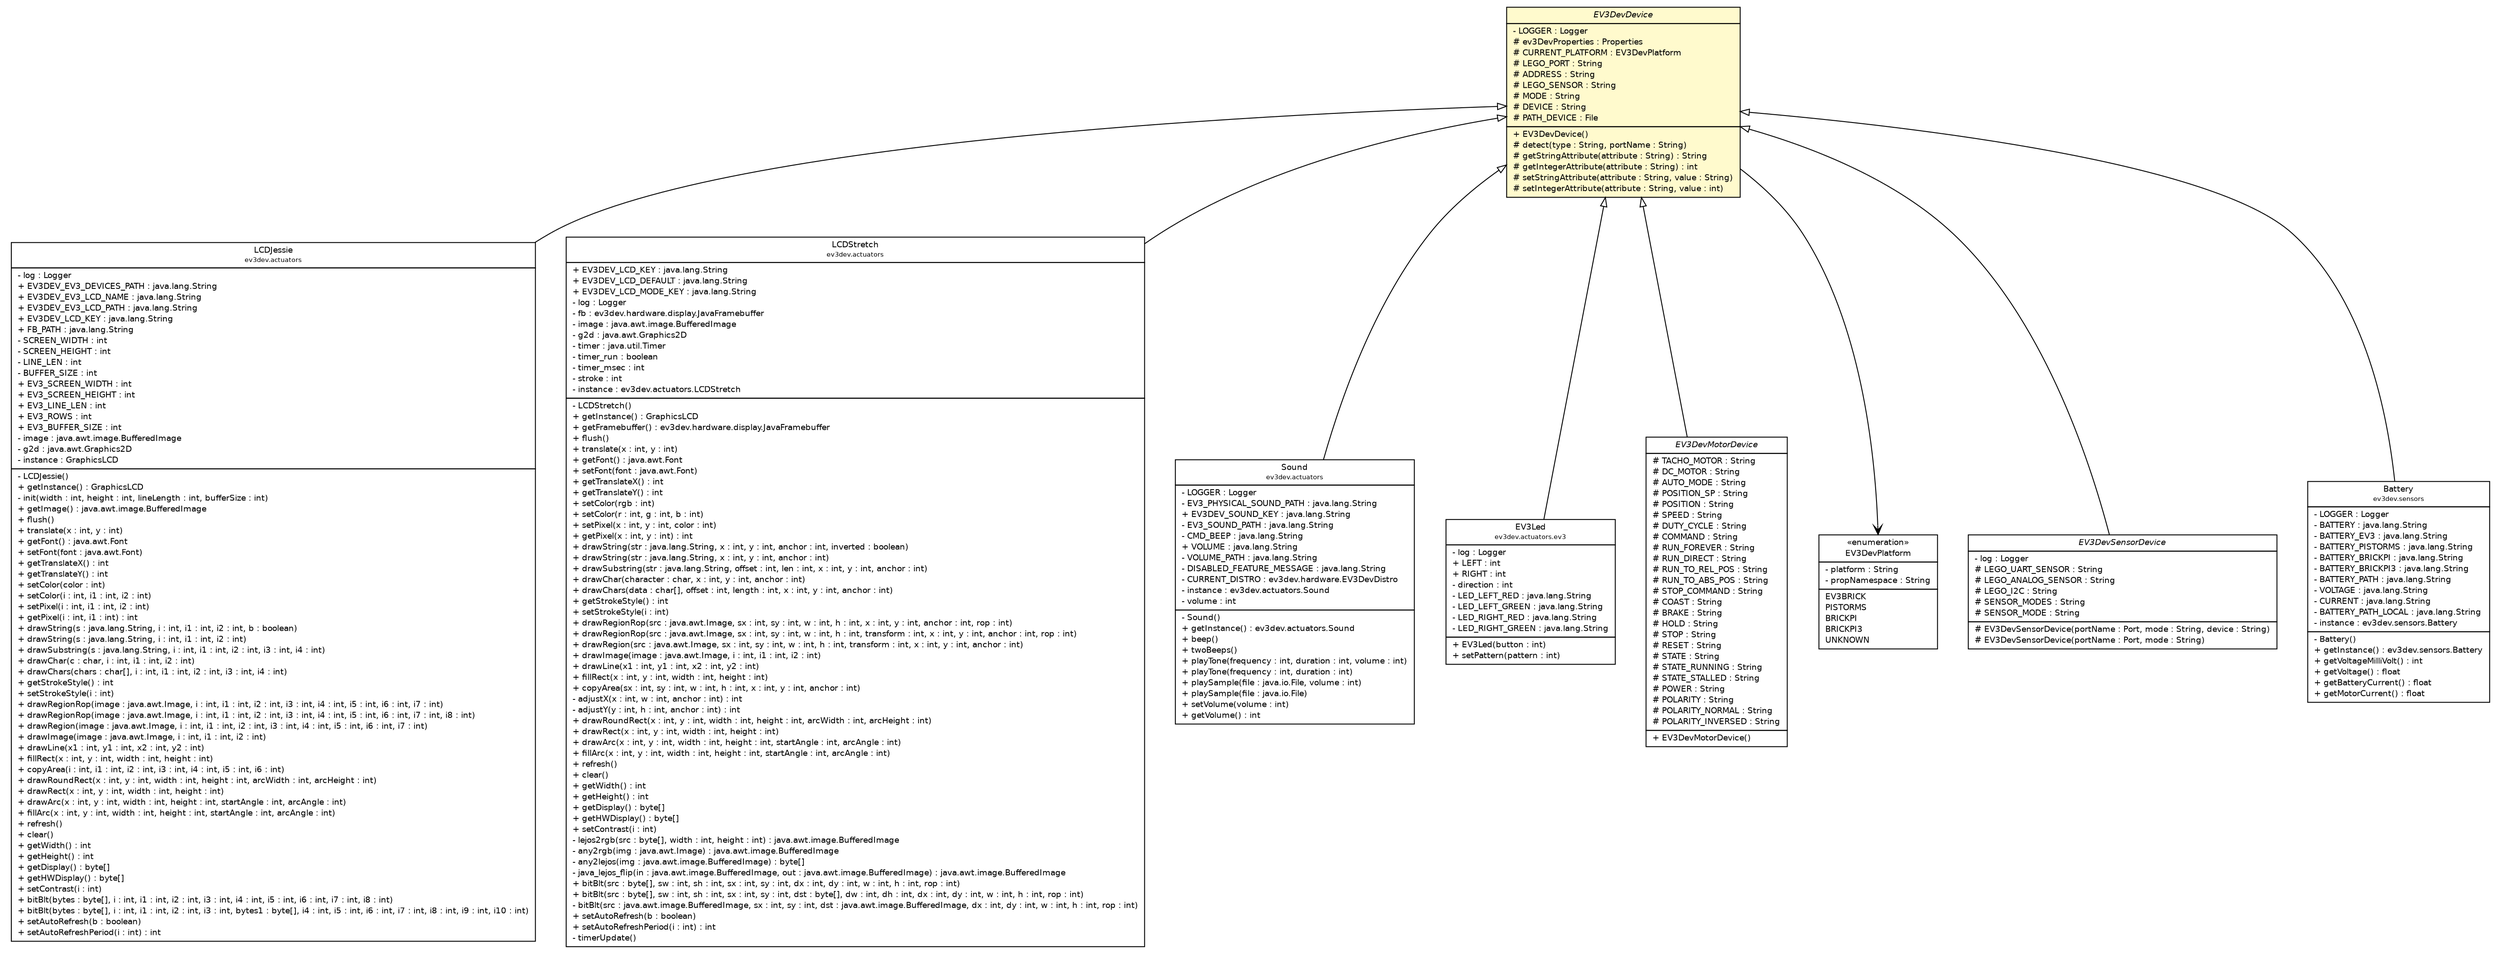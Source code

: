 #!/usr/local/bin/dot
#
# Class diagram 
# Generated by UMLGraph version R5_6-24-gf6e263 (http://www.umlgraph.org/)
#

digraph G {
	edge [fontname="Helvetica",fontsize=10,labelfontname="Helvetica",labelfontsize=10];
	node [fontname="Helvetica",fontsize=10,shape=plaintext];
	nodesep=0.25;
	ranksep=0.5;
	// ev3dev.actuators.LCDJessie
	c1903 [label=<<table title="ev3dev.actuators.LCDJessie" border="0" cellborder="1" cellspacing="0" cellpadding="2" port="p" href="../actuators/LCDJessie.html">
		<tr><td><table border="0" cellspacing="0" cellpadding="1">
<tr><td align="center" balign="center"> LCDJessie </td></tr>
<tr><td align="center" balign="center"><font point-size="7.0"> ev3dev.actuators </font></td></tr>
		</table></td></tr>
		<tr><td><table border="0" cellspacing="0" cellpadding="1">
<tr><td align="left" balign="left"> - log : Logger </td></tr>
<tr><td align="left" balign="left"> + EV3DEV_EV3_DEVICES_PATH : java.lang.String </td></tr>
<tr><td align="left" balign="left"> + EV3DEV_EV3_LCD_NAME : java.lang.String </td></tr>
<tr><td align="left" balign="left"> + EV3DEV_EV3_LCD_PATH : java.lang.String </td></tr>
<tr><td align="left" balign="left"> + EV3DEV_LCD_KEY : java.lang.String </td></tr>
<tr><td align="left" balign="left"> + FB_PATH : java.lang.String </td></tr>
<tr><td align="left" balign="left"> - SCREEN_WIDTH : int </td></tr>
<tr><td align="left" balign="left"> - SCREEN_HEIGHT : int </td></tr>
<tr><td align="left" balign="left"> - LINE_LEN : int </td></tr>
<tr><td align="left" balign="left"> - BUFFER_SIZE : int </td></tr>
<tr><td align="left" balign="left"> + EV3_SCREEN_WIDTH : int </td></tr>
<tr><td align="left" balign="left"> + EV3_SCREEN_HEIGHT : int </td></tr>
<tr><td align="left" balign="left"> + EV3_LINE_LEN : int </td></tr>
<tr><td align="left" balign="left"> + EV3_ROWS : int </td></tr>
<tr><td align="left" balign="left"> + EV3_BUFFER_SIZE : int </td></tr>
<tr><td align="left" balign="left"> - image : java.awt.image.BufferedImage </td></tr>
<tr><td align="left" balign="left"> - g2d : java.awt.Graphics2D </td></tr>
<tr><td align="left" balign="left"> - instance : GraphicsLCD </td></tr>
		</table></td></tr>
		<tr><td><table border="0" cellspacing="0" cellpadding="1">
<tr><td align="left" balign="left"> - LCDJessie() </td></tr>
<tr><td align="left" balign="left"> + getInstance() : GraphicsLCD </td></tr>
<tr><td align="left" balign="left"> - init(width : int, height : int, lineLength : int, bufferSize : int) </td></tr>
<tr><td align="left" balign="left"> + getImage() : java.awt.image.BufferedImage </td></tr>
<tr><td align="left" balign="left"> + flush() </td></tr>
<tr><td align="left" balign="left"> + translate(x : int, y : int) </td></tr>
<tr><td align="left" balign="left"> + getFont() : java.awt.Font </td></tr>
<tr><td align="left" balign="left"> + setFont(font : java.awt.Font) </td></tr>
<tr><td align="left" balign="left"> + getTranslateX() : int </td></tr>
<tr><td align="left" balign="left"> + getTranslateY() : int </td></tr>
<tr><td align="left" balign="left"> + setColor(color : int) </td></tr>
<tr><td align="left" balign="left"> + setColor(i : int, i1 : int, i2 : int) </td></tr>
<tr><td align="left" balign="left"> + setPixel(i : int, i1 : int, i2 : int) </td></tr>
<tr><td align="left" balign="left"> + getPixel(i : int, i1 : int) : int </td></tr>
<tr><td align="left" balign="left"> + drawString(s : java.lang.String, i : int, i1 : int, i2 : int, b : boolean) </td></tr>
<tr><td align="left" balign="left"> + drawString(s : java.lang.String, i : int, i1 : int, i2 : int) </td></tr>
<tr><td align="left" balign="left"> + drawSubstring(s : java.lang.String, i : int, i1 : int, i2 : int, i3 : int, i4 : int) </td></tr>
<tr><td align="left" balign="left"> + drawChar(c : char, i : int, i1 : int, i2 : int) </td></tr>
<tr><td align="left" balign="left"> + drawChars(chars : char[], i : int, i1 : int, i2 : int, i3 : int, i4 : int) </td></tr>
<tr><td align="left" balign="left"> + getStrokeStyle() : int </td></tr>
<tr><td align="left" balign="left"> + setStrokeStyle(i : int) </td></tr>
<tr><td align="left" balign="left"> + drawRegionRop(image : java.awt.Image, i : int, i1 : int, i2 : int, i3 : int, i4 : int, i5 : int, i6 : int, i7 : int) </td></tr>
<tr><td align="left" balign="left"> + drawRegionRop(image : java.awt.Image, i : int, i1 : int, i2 : int, i3 : int, i4 : int, i5 : int, i6 : int, i7 : int, i8 : int) </td></tr>
<tr><td align="left" balign="left"> + drawRegion(image : java.awt.Image, i : int, i1 : int, i2 : int, i3 : int, i4 : int, i5 : int, i6 : int, i7 : int) </td></tr>
<tr><td align="left" balign="left"> + drawImage(image : java.awt.Image, i : int, i1 : int, i2 : int) </td></tr>
<tr><td align="left" balign="left"> + drawLine(x1 : int, y1 : int, x2 : int, y2 : int) </td></tr>
<tr><td align="left" balign="left"> + fillRect(x : int, y : int, width : int, height : int) </td></tr>
<tr><td align="left" balign="left"> + copyArea(i : int, i1 : int, i2 : int, i3 : int, i4 : int, i5 : int, i6 : int) </td></tr>
<tr><td align="left" balign="left"> + drawRoundRect(x : int, y : int, width : int, height : int, arcWidth : int, arcHeight : int) </td></tr>
<tr><td align="left" balign="left"> + drawRect(x : int, y : int, width : int, height : int) </td></tr>
<tr><td align="left" balign="left"> + drawArc(x : int, y : int, width : int, height : int, startAngle : int, arcAngle : int) </td></tr>
<tr><td align="left" balign="left"> + fillArc(x : int, y : int, width : int, height : int, startAngle : int, arcAngle : int) </td></tr>
<tr><td align="left" balign="left"> + refresh() </td></tr>
<tr><td align="left" balign="left"> + clear() </td></tr>
<tr><td align="left" balign="left"> + getWidth() : int </td></tr>
<tr><td align="left" balign="left"> + getHeight() : int </td></tr>
<tr><td align="left" balign="left"> + getDisplay() : byte[] </td></tr>
<tr><td align="left" balign="left"> + getHWDisplay() : byte[] </td></tr>
<tr><td align="left" balign="left"> + setContrast(i : int) </td></tr>
<tr><td align="left" balign="left"> + bitBlt(bytes : byte[], i : int, i1 : int, i2 : int, i3 : int, i4 : int, i5 : int, i6 : int, i7 : int, i8 : int) </td></tr>
<tr><td align="left" balign="left"> + bitBlt(bytes : byte[], i : int, i1 : int, i2 : int, i3 : int, bytes1 : byte[], i4 : int, i5 : int, i6 : int, i7 : int, i8 : int, i9 : int, i10 : int) </td></tr>
<tr><td align="left" balign="left"> + setAutoRefresh(b : boolean) </td></tr>
<tr><td align="left" balign="left"> + setAutoRefreshPeriod(i : int) : int </td></tr>
		</table></td></tr>
		</table>>, URL="../actuators/LCDJessie.html", fontname="Helvetica", fontcolor="black", fontsize=9.0];
	// ev3dev.actuators.LCDStretch
	c1904 [label=<<table title="ev3dev.actuators.LCDStretch" border="0" cellborder="1" cellspacing="0" cellpadding="2" port="p" href="../actuators/LCDStretch.html">
		<tr><td><table border="0" cellspacing="0" cellpadding="1">
<tr><td align="center" balign="center"> LCDStretch </td></tr>
<tr><td align="center" balign="center"><font point-size="7.0"> ev3dev.actuators </font></td></tr>
		</table></td></tr>
		<tr><td><table border="0" cellspacing="0" cellpadding="1">
<tr><td align="left" balign="left"> + EV3DEV_LCD_KEY : java.lang.String </td></tr>
<tr><td align="left" balign="left"> + EV3DEV_LCD_DEFAULT : java.lang.String </td></tr>
<tr><td align="left" balign="left"> + EV3DEV_LCD_MODE_KEY : java.lang.String </td></tr>
<tr><td align="left" balign="left"> - log : Logger </td></tr>
<tr><td align="left" balign="left"> - fb : ev3dev.hardware.display.JavaFramebuffer </td></tr>
<tr><td align="left" balign="left"> - image : java.awt.image.BufferedImage </td></tr>
<tr><td align="left" balign="left"> - g2d : java.awt.Graphics2D </td></tr>
<tr><td align="left" balign="left"> - timer : java.util.Timer </td></tr>
<tr><td align="left" balign="left"> - timer_run : boolean </td></tr>
<tr><td align="left" balign="left"> - timer_msec : int </td></tr>
<tr><td align="left" balign="left"> - stroke : int </td></tr>
<tr><td align="left" balign="left"> - instance : ev3dev.actuators.LCDStretch </td></tr>
		</table></td></tr>
		<tr><td><table border="0" cellspacing="0" cellpadding="1">
<tr><td align="left" balign="left"> - LCDStretch() </td></tr>
<tr><td align="left" balign="left"> + getInstance() : GraphicsLCD </td></tr>
<tr><td align="left" balign="left"> + getFramebuffer() : ev3dev.hardware.display.JavaFramebuffer </td></tr>
<tr><td align="left" balign="left"> + flush() </td></tr>
<tr><td align="left" balign="left"> + translate(x : int, y : int) </td></tr>
<tr><td align="left" balign="left"> + getFont() : java.awt.Font </td></tr>
<tr><td align="left" balign="left"> + setFont(font : java.awt.Font) </td></tr>
<tr><td align="left" balign="left"> + getTranslateX() : int </td></tr>
<tr><td align="left" balign="left"> + getTranslateY() : int </td></tr>
<tr><td align="left" balign="left"> + setColor(rgb : int) </td></tr>
<tr><td align="left" balign="left"> + setColor(r : int, g : int, b : int) </td></tr>
<tr><td align="left" balign="left"> + setPixel(x : int, y : int, color : int) </td></tr>
<tr><td align="left" balign="left"> + getPixel(x : int, y : int) : int </td></tr>
<tr><td align="left" balign="left"> + drawString(str : java.lang.String, x : int, y : int, anchor : int, inverted : boolean) </td></tr>
<tr><td align="left" balign="left"> + drawString(str : java.lang.String, x : int, y : int, anchor : int) </td></tr>
<tr><td align="left" balign="left"> + drawSubstring(str : java.lang.String, offset : int, len : int, x : int, y : int, anchor : int) </td></tr>
<tr><td align="left" balign="left"> + drawChar(character : char, x : int, y : int, anchor : int) </td></tr>
<tr><td align="left" balign="left"> + drawChars(data : char[], offset : int, length : int, x : int, y : int, anchor : int) </td></tr>
<tr><td align="left" balign="left"> + getStrokeStyle() : int </td></tr>
<tr><td align="left" balign="left"> + setStrokeStyle(i : int) </td></tr>
<tr><td align="left" balign="left"> + drawRegionRop(src : java.awt.Image, sx : int, sy : int, w : int, h : int, x : int, y : int, anchor : int, rop : int) </td></tr>
<tr><td align="left" balign="left"> + drawRegionRop(src : java.awt.Image, sx : int, sy : int, w : int, h : int, transform : int, x : int, y : int, anchor : int, rop : int) </td></tr>
<tr><td align="left" balign="left"> + drawRegion(src : java.awt.Image, sx : int, sy : int, w : int, h : int, transform : int, x : int, y : int, anchor : int) </td></tr>
<tr><td align="left" balign="left"> + drawImage(image : java.awt.Image, i : int, i1 : int, i2 : int) </td></tr>
<tr><td align="left" balign="left"> + drawLine(x1 : int, y1 : int, x2 : int, y2 : int) </td></tr>
<tr><td align="left" balign="left"> + fillRect(x : int, y : int, width : int, height : int) </td></tr>
<tr><td align="left" balign="left"> + copyArea(sx : int, sy : int, w : int, h : int, x : int, y : int, anchor : int) </td></tr>
<tr><td align="left" balign="left"> - adjustX(x : int, w : int, anchor : int) : int </td></tr>
<tr><td align="left" balign="left"> - adjustY(y : int, h : int, anchor : int) : int </td></tr>
<tr><td align="left" balign="left"> + drawRoundRect(x : int, y : int, width : int, height : int, arcWidth : int, arcHeight : int) </td></tr>
<tr><td align="left" balign="left"> + drawRect(x : int, y : int, width : int, height : int) </td></tr>
<tr><td align="left" balign="left"> + drawArc(x : int, y : int, width : int, height : int, startAngle : int, arcAngle : int) </td></tr>
<tr><td align="left" balign="left"> + fillArc(x : int, y : int, width : int, height : int, startAngle : int, arcAngle : int) </td></tr>
<tr><td align="left" balign="left"> + refresh() </td></tr>
<tr><td align="left" balign="left"> + clear() </td></tr>
<tr><td align="left" balign="left"> + getWidth() : int </td></tr>
<tr><td align="left" balign="left"> + getHeight() : int </td></tr>
<tr><td align="left" balign="left"> + getDisplay() : byte[] </td></tr>
<tr><td align="left" balign="left"> + getHWDisplay() : byte[] </td></tr>
<tr><td align="left" balign="left"> + setContrast(i : int) </td></tr>
<tr><td align="left" balign="left"> - lejos2rgb(src : byte[], width : int, height : int) : java.awt.image.BufferedImage </td></tr>
<tr><td align="left" balign="left"> - any2rgb(img : java.awt.Image) : java.awt.image.BufferedImage </td></tr>
<tr><td align="left" balign="left"> - any2lejos(img : java.awt.image.BufferedImage) : byte[] </td></tr>
<tr><td align="left" balign="left"> - java_lejos_flip(in : java.awt.image.BufferedImage, out : java.awt.image.BufferedImage) : java.awt.image.BufferedImage </td></tr>
<tr><td align="left" balign="left"> + bitBlt(src : byte[], sw : int, sh : int, sx : int, sy : int, dx : int, dy : int, w : int, h : int, rop : int) </td></tr>
<tr><td align="left" balign="left"> + bitBlt(src : byte[], sw : int, sh : int, sx : int, sy : int, dst : byte[], dw : int, dh : int, dx : int, dy : int, w : int, h : int, rop : int) </td></tr>
<tr><td align="left" balign="left"> - bitBlt(src : java.awt.image.BufferedImage, sx : int, sy : int, dst : java.awt.image.BufferedImage, dx : int, dy : int, w : int, h : int, rop : int) </td></tr>
<tr><td align="left" balign="left"> + setAutoRefresh(b : boolean) </td></tr>
<tr><td align="left" balign="left"> + setAutoRefreshPeriod(i : int) : int </td></tr>
<tr><td align="left" balign="left"> - timerUpdate() </td></tr>
		</table></td></tr>
		</table>>, URL="../actuators/LCDStretch.html", fontname="Helvetica", fontcolor="black", fontsize=9.0];
	// ev3dev.actuators.Sound
	c1906 [label=<<table title="ev3dev.actuators.Sound" border="0" cellborder="1" cellspacing="0" cellpadding="2" port="p" href="../actuators/Sound.html">
		<tr><td><table border="0" cellspacing="0" cellpadding="1">
<tr><td align="center" balign="center"> Sound </td></tr>
<tr><td align="center" balign="center"><font point-size="7.0"> ev3dev.actuators </font></td></tr>
		</table></td></tr>
		<tr><td><table border="0" cellspacing="0" cellpadding="1">
<tr><td align="left" balign="left"> - LOGGER : Logger </td></tr>
<tr><td align="left" balign="left"> - EV3_PHYSICAL_SOUND_PATH : java.lang.String </td></tr>
<tr><td align="left" balign="left"> + EV3DEV_SOUND_KEY : java.lang.String </td></tr>
<tr><td align="left" balign="left"> - EV3_SOUND_PATH : java.lang.String </td></tr>
<tr><td align="left" balign="left"> - CMD_BEEP : java.lang.String </td></tr>
<tr><td align="left" balign="left"> + VOLUME : java.lang.String </td></tr>
<tr><td align="left" balign="left"> - VOLUME_PATH : java.lang.String </td></tr>
<tr><td align="left" balign="left"> - DISABLED_FEATURE_MESSAGE : java.lang.String </td></tr>
<tr><td align="left" balign="left"> - CURRENT_DISTRO : ev3dev.hardware.EV3DevDistro </td></tr>
<tr><td align="left" balign="left"> - instance : ev3dev.actuators.Sound </td></tr>
<tr><td align="left" balign="left"> - volume : int </td></tr>
		</table></td></tr>
		<tr><td><table border="0" cellspacing="0" cellpadding="1">
<tr><td align="left" balign="left"> - Sound() </td></tr>
<tr><td align="left" balign="left"> + getInstance() : ev3dev.actuators.Sound </td></tr>
<tr><td align="left" balign="left"> + beep() </td></tr>
<tr><td align="left" balign="left"> + twoBeeps() </td></tr>
<tr><td align="left" balign="left"> + playTone(frequency : int, duration : int, volume : int) </td></tr>
<tr><td align="left" balign="left"> + playTone(frequency : int, duration : int) </td></tr>
<tr><td align="left" balign="left"> + playSample(file : java.io.File, volume : int) </td></tr>
<tr><td align="left" balign="left"> + playSample(file : java.io.File) </td></tr>
<tr><td align="left" balign="left"> + setVolume(volume : int) </td></tr>
<tr><td align="left" balign="left"> + getVolume() : int </td></tr>
		</table></td></tr>
		</table>>, URL="../actuators/Sound.html", fontname="Helvetica", fontcolor="black", fontsize=9.0];
	// ev3dev.actuators.ev3.EV3Led
	c1907 [label=<<table title="ev3dev.actuators.ev3.EV3Led" border="0" cellborder="1" cellspacing="0" cellpadding="2" port="p" href="../actuators/ev3/EV3Led.html">
		<tr><td><table border="0" cellspacing="0" cellpadding="1">
<tr><td align="center" balign="center"> EV3Led </td></tr>
<tr><td align="center" balign="center"><font point-size="7.0"> ev3dev.actuators.ev3 </font></td></tr>
		</table></td></tr>
		<tr><td><table border="0" cellspacing="0" cellpadding="1">
<tr><td align="left" balign="left"> - log : Logger </td></tr>
<tr><td align="left" balign="left"> + LEFT : int </td></tr>
<tr><td align="left" balign="left"> + RIGHT : int </td></tr>
<tr><td align="left" balign="left"> - direction : int </td></tr>
<tr><td align="left" balign="left"> - LED_LEFT_RED : java.lang.String </td></tr>
<tr><td align="left" balign="left"> - LED_LEFT_GREEN : java.lang.String </td></tr>
<tr><td align="left" balign="left"> - LED_RIGHT_RED : java.lang.String </td></tr>
<tr><td align="left" balign="left"> - LED_RIGHT_GREEN : java.lang.String </td></tr>
		</table></td></tr>
		<tr><td><table border="0" cellspacing="0" cellpadding="1">
<tr><td align="left" balign="left"> + EV3Led(button : int) </td></tr>
<tr><td align="left" balign="left"> + setPattern(pattern : int) </td></tr>
		</table></td></tr>
		</table>>, URL="../actuators/ev3/EV3Led.html", fontname="Helvetica", fontcolor="black", fontsize=9.0];
	// ev3dev.hardware.EV3DevDevice
	c1915 [label=<<table title="ev3dev.hardware.EV3DevDevice" border="0" cellborder="1" cellspacing="0" cellpadding="2" port="p" bgcolor="lemonChiffon" href="./EV3DevDevice.html">
		<tr><td><table border="0" cellspacing="0" cellpadding="1">
<tr><td align="center" balign="center"><font face="Helvetica-Oblique"> EV3DevDevice </font></td></tr>
		</table></td></tr>
		<tr><td><table border="0" cellspacing="0" cellpadding="1">
<tr><td align="left" balign="left"> - LOGGER : Logger </td></tr>
<tr><td align="left" balign="left"> # ev3DevProperties : Properties </td></tr>
<tr><td align="left" balign="left"> # CURRENT_PLATFORM : EV3DevPlatform </td></tr>
<tr><td align="left" balign="left"> # LEGO_PORT : String </td></tr>
<tr><td align="left" balign="left"> # ADDRESS : String </td></tr>
<tr><td align="left" balign="left"> # LEGO_SENSOR : String </td></tr>
<tr><td align="left" balign="left"> # MODE : String </td></tr>
<tr><td align="left" balign="left"> # DEVICE : String </td></tr>
<tr><td align="left" balign="left"> # PATH_DEVICE : File </td></tr>
		</table></td></tr>
		<tr><td><table border="0" cellspacing="0" cellpadding="1">
<tr><td align="left" balign="left"> + EV3DevDevice() </td></tr>
<tr><td align="left" balign="left"> # detect(type : String, portName : String) </td></tr>
<tr><td align="left" balign="left"> # getStringAttribute(attribute : String) : String </td></tr>
<tr><td align="left" balign="left"> # getIntegerAttribute(attribute : String) : int </td></tr>
<tr><td align="left" balign="left"> # setStringAttribute(attribute : String, value : String) </td></tr>
<tr><td align="left" balign="left"> # setIntegerAttribute(attribute : String, value : int) </td></tr>
		</table></td></tr>
		</table>>, URL="./EV3DevDevice.html", fontname="Helvetica", fontcolor="black", fontsize=9.0];
	// ev3dev.hardware.EV3DevMotorDevice
	c1919 [label=<<table title="ev3dev.hardware.EV3DevMotorDevice" border="0" cellborder="1" cellspacing="0" cellpadding="2" port="p" href="./EV3DevMotorDevice.html">
		<tr><td><table border="0" cellspacing="0" cellpadding="1">
<tr><td align="center" balign="center"><font face="Helvetica-Oblique"> EV3DevMotorDevice </font></td></tr>
		</table></td></tr>
		<tr><td><table border="0" cellspacing="0" cellpadding="1">
<tr><td align="left" balign="left"> # TACHO_MOTOR : String </td></tr>
<tr><td align="left" balign="left"> # DC_MOTOR : String </td></tr>
<tr><td align="left" balign="left"> # AUTO_MODE : String </td></tr>
<tr><td align="left" balign="left"> # POSITION_SP : String </td></tr>
<tr><td align="left" balign="left"> # POSITION : String </td></tr>
<tr><td align="left" balign="left"> # SPEED : String </td></tr>
<tr><td align="left" balign="left"> # DUTY_CYCLE : String </td></tr>
<tr><td align="left" balign="left"> # COMMAND : String </td></tr>
<tr><td align="left" balign="left"> # RUN_FOREVER : String </td></tr>
<tr><td align="left" balign="left"> # RUN_DIRECT : String </td></tr>
<tr><td align="left" balign="left"> # RUN_TO_REL_POS : String </td></tr>
<tr><td align="left" balign="left"> # RUN_TO_ABS_POS : String </td></tr>
<tr><td align="left" balign="left"> # STOP_COMMAND : String </td></tr>
<tr><td align="left" balign="left"> # COAST : String </td></tr>
<tr><td align="left" balign="left"> # BRAKE : String </td></tr>
<tr><td align="left" balign="left"> # HOLD : String </td></tr>
<tr><td align="left" balign="left"> # STOP : String </td></tr>
<tr><td align="left" balign="left"> # RESET : String </td></tr>
<tr><td align="left" balign="left"> # STATE : String </td></tr>
<tr><td align="left" balign="left"> # STATE_RUNNING : String </td></tr>
<tr><td align="left" balign="left"> # STATE_STALLED : String </td></tr>
<tr><td align="left" balign="left"> # POWER : String </td></tr>
<tr><td align="left" balign="left"> # POLARITY : String </td></tr>
<tr><td align="left" balign="left"> # POLARITY_NORMAL : String </td></tr>
<tr><td align="left" balign="left"> # POLARITY_INVERSED : String </td></tr>
		</table></td></tr>
		<tr><td><table border="0" cellspacing="0" cellpadding="1">
<tr><td align="left" balign="left"> + EV3DevMotorDevice() </td></tr>
		</table></td></tr>
		</table>>, URL="./EV3DevMotorDevice.html", fontname="Helvetica", fontcolor="black", fontsize=9.0];
	// ev3dev.hardware.EV3DevPlatform
	c1920 [label=<<table title="ev3dev.hardware.EV3DevPlatform" border="0" cellborder="1" cellspacing="0" cellpadding="2" port="p" href="./EV3DevPlatform.html">
		<tr><td><table border="0" cellspacing="0" cellpadding="1">
<tr><td align="center" balign="center"> &#171;enumeration&#187; </td></tr>
<tr><td align="center" balign="center"> EV3DevPlatform </td></tr>
		</table></td></tr>
		<tr><td><table border="0" cellspacing="0" cellpadding="1">
<tr><td align="left" balign="left"> - platform : String </td></tr>
<tr><td align="left" balign="left"> - propNamespace : String </td></tr>
		</table></td></tr>
		<tr><td><table border="0" cellspacing="0" cellpadding="1">
<tr><td align="left" balign="left"> EV3BRICK </td></tr>
<tr><td align="left" balign="left"> PISTORMS </td></tr>
<tr><td align="left" balign="left"> BRICKPI </td></tr>
<tr><td align="left" balign="left"> BRICKPI3 </td></tr>
<tr><td align="left" balign="left"> UNKNOWN </td></tr>
		</table></td></tr>
		</table>>, URL="./EV3DevPlatform.html", fontname="Helvetica", fontcolor="black", fontsize=9.0];
	// ev3dev.hardware.EV3DevSensorDevice
	c1923 [label=<<table title="ev3dev.hardware.EV3DevSensorDevice" border="0" cellborder="1" cellspacing="0" cellpadding="2" port="p" href="./EV3DevSensorDevice.html">
		<tr><td><table border="0" cellspacing="0" cellpadding="1">
<tr><td align="center" balign="center"><font face="Helvetica-Oblique"> EV3DevSensorDevice </font></td></tr>
		</table></td></tr>
		<tr><td><table border="0" cellspacing="0" cellpadding="1">
<tr><td align="left" balign="left"> - log : Logger </td></tr>
<tr><td align="left" balign="left"> # LEGO_UART_SENSOR : String </td></tr>
<tr><td align="left" balign="left"> # LEGO_ANALOG_SENSOR : String </td></tr>
<tr><td align="left" balign="left"> # LEGO_I2C : String </td></tr>
<tr><td align="left" balign="left"> # SENSOR_MODES : String </td></tr>
<tr><td align="left" balign="left"> # SENSOR_MODE : String </td></tr>
		</table></td></tr>
		<tr><td><table border="0" cellspacing="0" cellpadding="1">
<tr><td align="left" balign="left"> # EV3DevSensorDevice(portName : Port, mode : String, device : String) </td></tr>
<tr><td align="left" balign="left"> # EV3DevSensorDevice(portName : Port, mode : String) </td></tr>
		</table></td></tr>
		</table>>, URL="./EV3DevSensorDevice.html", fontname="Helvetica", fontcolor="black", fontsize=9.0];
	// ev3dev.sensors.Battery
	c1939 [label=<<table title="ev3dev.sensors.Battery" border="0" cellborder="1" cellspacing="0" cellpadding="2" port="p" href="../sensors/Battery.html">
		<tr><td><table border="0" cellspacing="0" cellpadding="1">
<tr><td align="center" balign="center"> Battery </td></tr>
<tr><td align="center" balign="center"><font point-size="7.0"> ev3dev.sensors </font></td></tr>
		</table></td></tr>
		<tr><td><table border="0" cellspacing="0" cellpadding="1">
<tr><td align="left" balign="left"> - LOGGER : Logger </td></tr>
<tr><td align="left" balign="left"> - BATTERY : java.lang.String </td></tr>
<tr><td align="left" balign="left"> - BATTERY_EV3 : java.lang.String </td></tr>
<tr><td align="left" balign="left"> - BATTERY_PISTORMS : java.lang.String </td></tr>
<tr><td align="left" balign="left"> - BATTERY_BRICKPI : java.lang.String </td></tr>
<tr><td align="left" balign="left"> - BATTERY_BRICKPI3 : java.lang.String </td></tr>
<tr><td align="left" balign="left"> - BATTERY_PATH : java.lang.String </td></tr>
<tr><td align="left" balign="left"> - VOLTAGE : java.lang.String </td></tr>
<tr><td align="left" balign="left"> - CURRENT : java.lang.String </td></tr>
<tr><td align="left" balign="left"> - BATTERY_PATH_LOCAL : java.lang.String </td></tr>
<tr><td align="left" balign="left"> - instance : ev3dev.sensors.Battery </td></tr>
		</table></td></tr>
		<tr><td><table border="0" cellspacing="0" cellpadding="1">
<tr><td align="left" balign="left"> - Battery() </td></tr>
<tr><td align="left" balign="left"> + getInstance() : ev3dev.sensors.Battery </td></tr>
<tr><td align="left" balign="left"> + getVoltageMilliVolt() : int </td></tr>
<tr><td align="left" balign="left"> + getVoltage() : float </td></tr>
<tr><td align="left" balign="left"> + getBatteryCurrent() : float </td></tr>
<tr><td align="left" balign="left"> + getMotorCurrent() : float </td></tr>
		</table></td></tr>
		</table>>, URL="../sensors/Battery.html", fontname="Helvetica", fontcolor="black", fontsize=9.0];
	//ev3dev.actuators.LCDJessie extends ev3dev.hardware.EV3DevDevice
	c1915:p -> c1903:p [dir=back,arrowtail=empty];
	//ev3dev.actuators.LCDStretch extends ev3dev.hardware.EV3DevDevice
	c1915:p -> c1904:p [dir=back,arrowtail=empty];
	//ev3dev.actuators.Sound extends ev3dev.hardware.EV3DevDevice
	c1915:p -> c1906:p [dir=back,arrowtail=empty];
	//ev3dev.actuators.ev3.EV3Led extends ev3dev.hardware.EV3DevDevice
	c1915:p -> c1907:p [dir=back,arrowtail=empty];
	//ev3dev.hardware.EV3DevMotorDevice extends ev3dev.hardware.EV3DevDevice
	c1915:p -> c1919:p [dir=back,arrowtail=empty];
	//ev3dev.hardware.EV3DevSensorDevice extends ev3dev.hardware.EV3DevDevice
	c1915:p -> c1923:p [dir=back,arrowtail=empty];
	//ev3dev.sensors.Battery extends ev3dev.hardware.EV3DevDevice
	c1915:p -> c1939:p [dir=back,arrowtail=empty];
	// ev3dev.hardware.EV3DevDevice NAVASSOC ev3dev.hardware.EV3DevPlatform
	c1915:p -> c1920:p [taillabel="", label="", headlabel="", fontname="Helvetica", fontcolor="black", fontsize=10.0, color="black", arrowhead=open];
}

